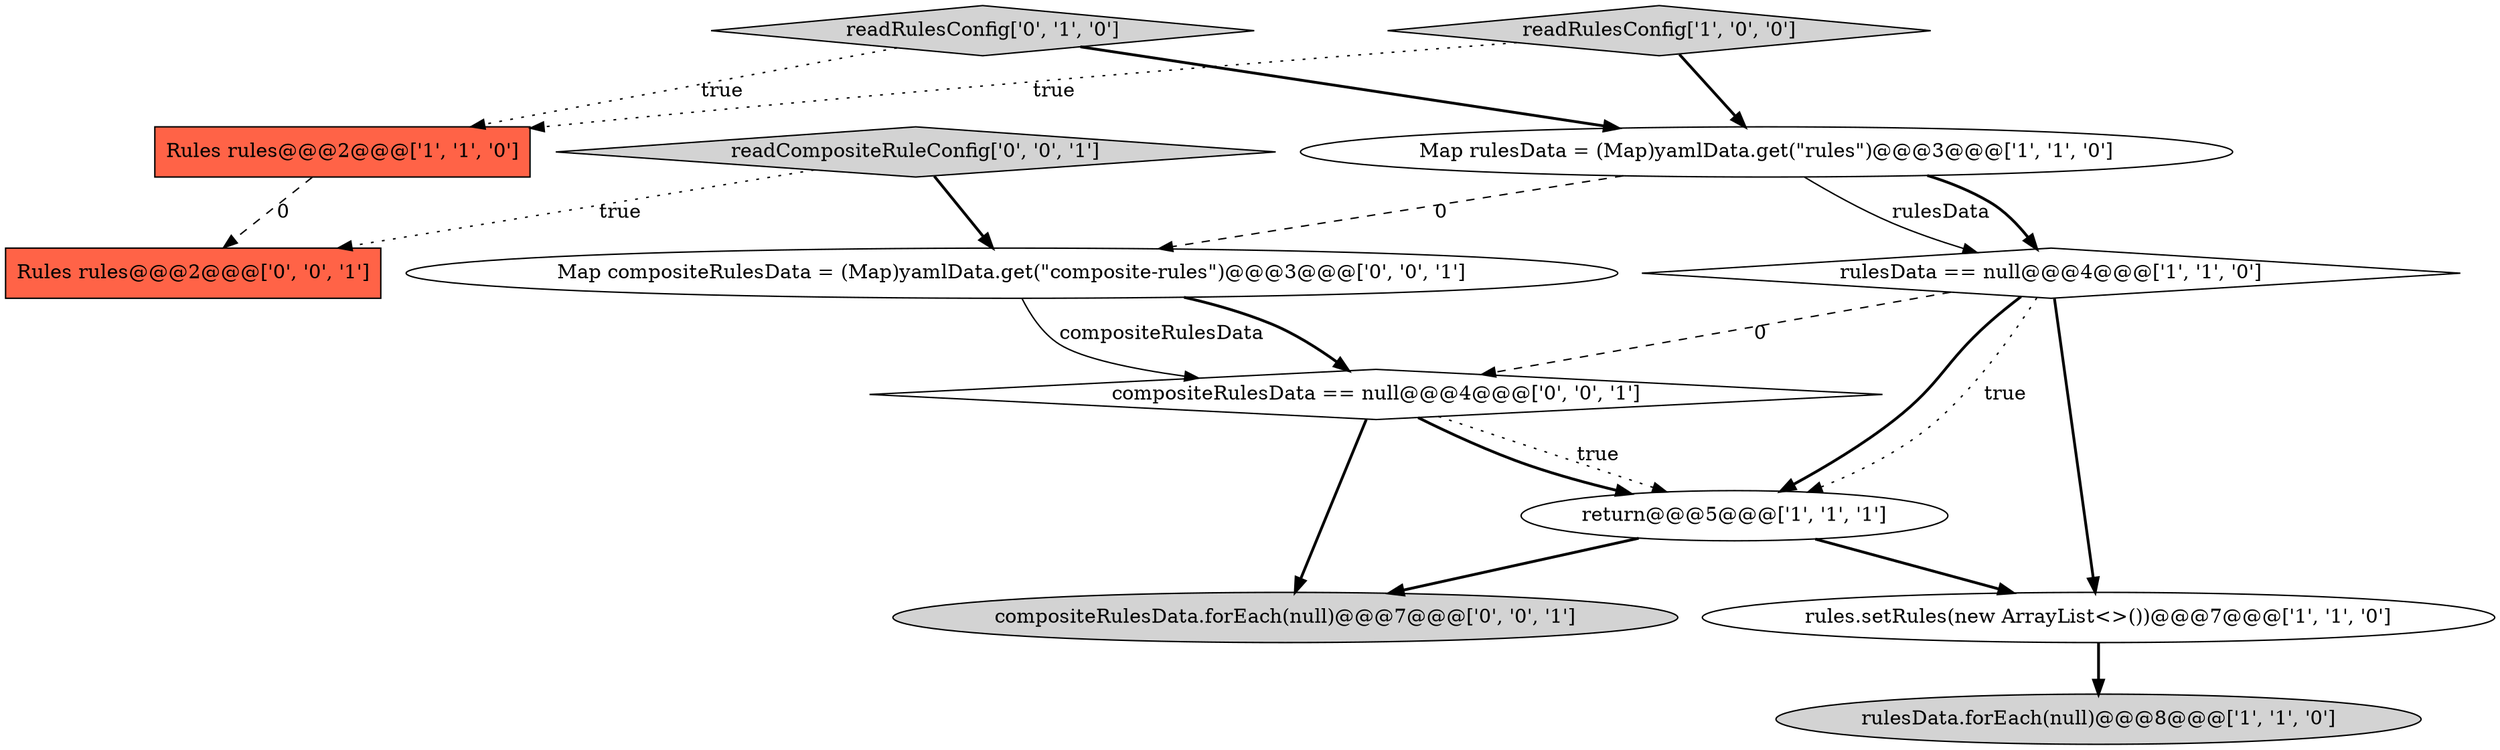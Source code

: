 digraph {
5 [style = filled, label = "rulesData == null@@@4@@@['1', '1', '0']", fillcolor = white, shape = diamond image = "AAA0AAABBB1BBB"];
8 [style = filled, label = "readCompositeRuleConfig['0', '0', '1']", fillcolor = lightgray, shape = diamond image = "AAA0AAABBB3BBB"];
11 [style = filled, label = "compositeRulesData.forEach(null)@@@7@@@['0', '0', '1']", fillcolor = lightgray, shape = ellipse image = "AAA0AAABBB3BBB"];
2 [style = filled, label = "Map rulesData = (Map)yamlData.get(\"rules\")@@@3@@@['1', '1', '0']", fillcolor = white, shape = ellipse image = "AAA0AAABBB1BBB"];
4 [style = filled, label = "Rules rules@@@2@@@['1', '1', '0']", fillcolor = tomato, shape = box image = "AAA0AAABBB1BBB"];
3 [style = filled, label = "return@@@5@@@['1', '1', '1']", fillcolor = white, shape = ellipse image = "AAA0AAABBB1BBB"];
7 [style = filled, label = "readRulesConfig['0', '1', '0']", fillcolor = lightgray, shape = diamond image = "AAA0AAABBB2BBB"];
6 [style = filled, label = "rulesData.forEach(null)@@@8@@@['1', '1', '0']", fillcolor = lightgray, shape = ellipse image = "AAA0AAABBB1BBB"];
12 [style = filled, label = "compositeRulesData == null@@@4@@@['0', '0', '1']", fillcolor = white, shape = diamond image = "AAA0AAABBB3BBB"];
0 [style = filled, label = "rules.setRules(new ArrayList<>())@@@7@@@['1', '1', '0']", fillcolor = white, shape = ellipse image = "AAA0AAABBB1BBB"];
1 [style = filled, label = "readRulesConfig['1', '0', '0']", fillcolor = lightgray, shape = diamond image = "AAA0AAABBB1BBB"];
9 [style = filled, label = "Rules rules@@@2@@@['0', '0', '1']", fillcolor = tomato, shape = box image = "AAA0AAABBB3BBB"];
10 [style = filled, label = "Map compositeRulesData = (Map)yamlData.get(\"composite-rules\")@@@3@@@['0', '0', '1']", fillcolor = white, shape = ellipse image = "AAA0AAABBB3BBB"];
5->3 [style = bold, label=""];
8->10 [style = bold, label=""];
12->3 [style = dotted, label="true"];
5->12 [style = dashed, label="0"];
0->6 [style = bold, label=""];
12->11 [style = bold, label=""];
3->11 [style = bold, label=""];
2->5 [style = solid, label="rulesData"];
1->4 [style = dotted, label="true"];
5->3 [style = dotted, label="true"];
3->0 [style = bold, label=""];
2->10 [style = dashed, label="0"];
4->9 [style = dashed, label="0"];
5->0 [style = bold, label=""];
10->12 [style = bold, label=""];
7->2 [style = bold, label=""];
7->4 [style = dotted, label="true"];
1->2 [style = bold, label=""];
12->3 [style = bold, label=""];
8->9 [style = dotted, label="true"];
10->12 [style = solid, label="compositeRulesData"];
2->5 [style = bold, label=""];
}

